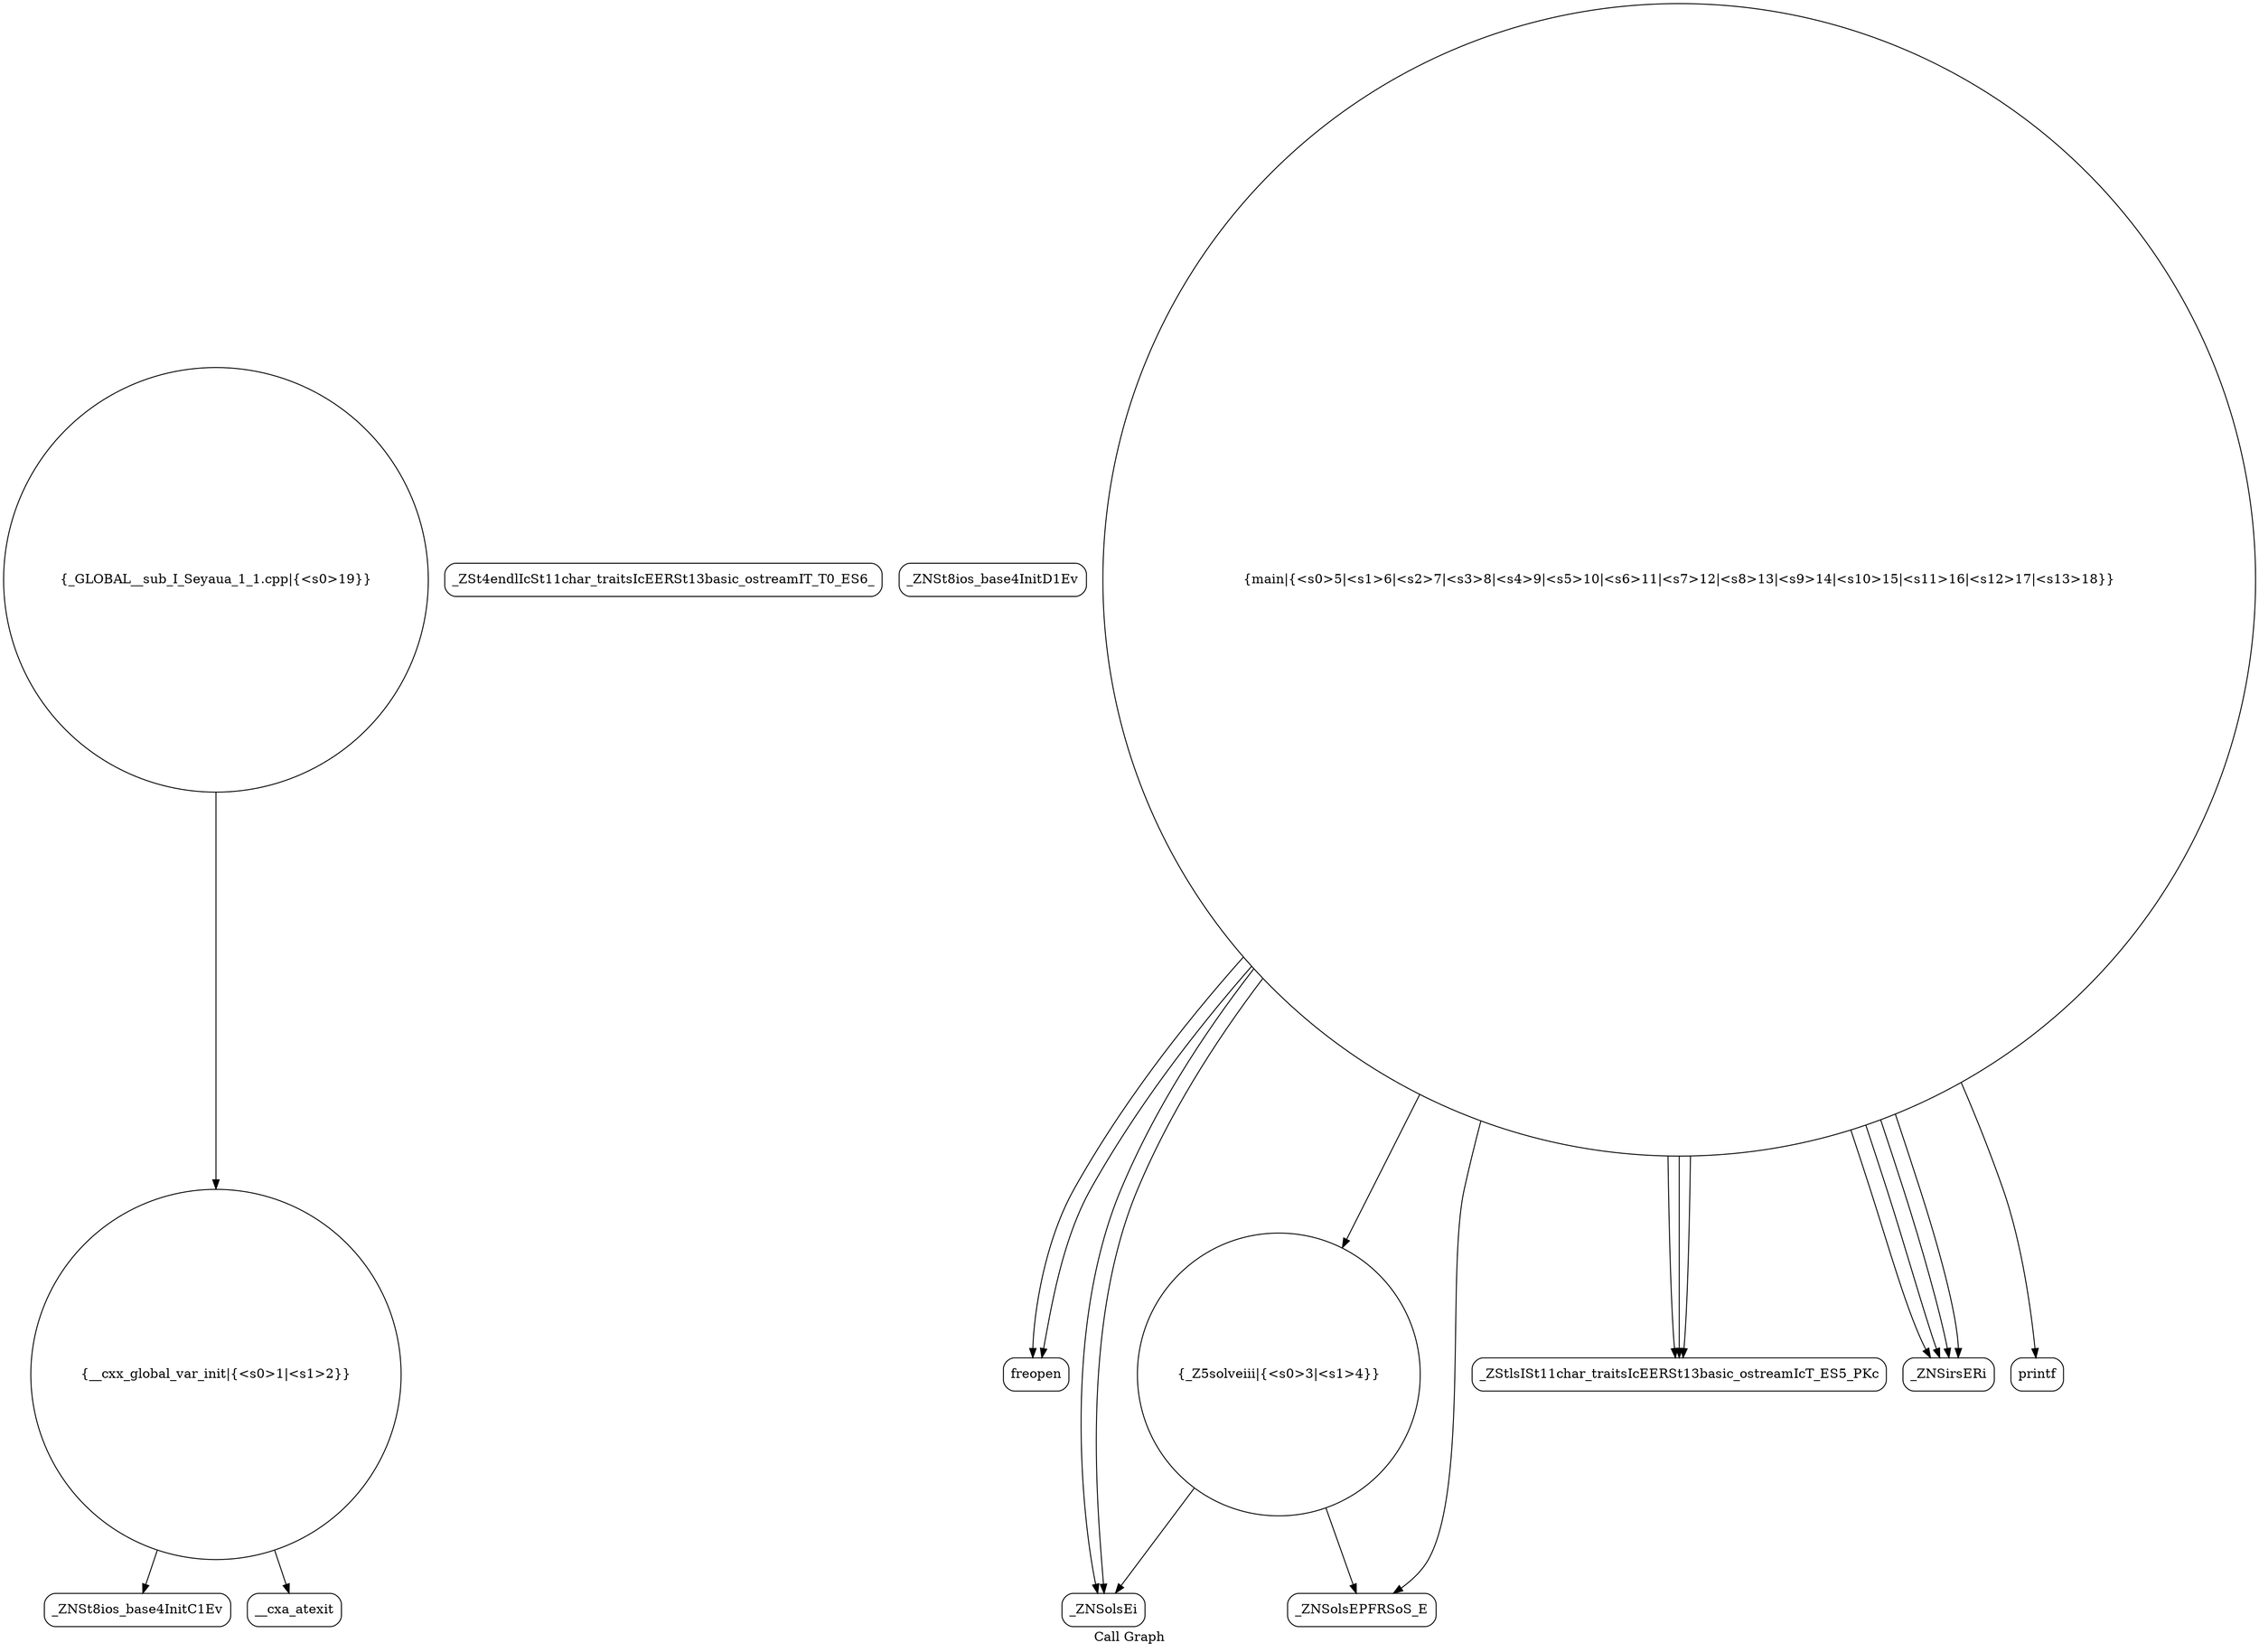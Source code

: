 digraph "Call Graph" {
	label="Call Graph";

	Node0x56434544bca0 [shape=record,shape=circle,label="{__cxx_global_var_init|{<s0>1|<s1>2}}"];
	Node0x56434544bca0:s0 -> Node0x56434544c130[color=black];
	Node0x56434544bca0:s1 -> Node0x56434544c230[color=black];
	Node0x56434544c430 [shape=record,shape=Mrecord,label="{_ZSt4endlIcSt11char_traitsIcEERSt13basic_ostreamIT_T0_ES6_}"];
	Node0x56434544c1b0 [shape=record,shape=Mrecord,label="{_ZNSt8ios_base4InitD1Ev}"];
	Node0x56434544c530 [shape=record,shape=Mrecord,label="{freopen}"];
	Node0x56434544c2b0 [shape=record,shape=circle,label="{_Z5solveiii|{<s0>3|<s1>4}}"];
	Node0x56434544c2b0:s0 -> Node0x56434544c330[color=black];
	Node0x56434544c2b0:s1 -> Node0x56434544c3b0[color=black];
	Node0x56434544c630 [shape=record,shape=Mrecord,label="{_ZStlsISt11char_traitsIcEERSt13basic_ostreamIcT_ES5_PKc}"];
	Node0x56434544c3b0 [shape=record,shape=Mrecord,label="{_ZNSolsEPFRSoS_E}"];
	Node0x56434544c730 [shape=record,shape=circle,label="{_GLOBAL__sub_I_Seyaua_1_1.cpp|{<s0>19}}"];
	Node0x56434544c730:s0 -> Node0x56434544bca0[color=black];
	Node0x56434544c130 [shape=record,shape=Mrecord,label="{_ZNSt8ios_base4InitC1Ev}"];
	Node0x56434544c4b0 [shape=record,shape=circle,label="{main|{<s0>5|<s1>6|<s2>7|<s3>8|<s4>9|<s5>10|<s6>11|<s7>12|<s8>13|<s9>14|<s10>15|<s11>16|<s12>17|<s13>18}}"];
	Node0x56434544c4b0:s0 -> Node0x56434544c530[color=black];
	Node0x56434544c4b0:s1 -> Node0x56434544c530[color=black];
	Node0x56434544c4b0:s2 -> Node0x56434544c5b0[color=black];
	Node0x56434544c4b0:s3 -> Node0x56434544c630[color=black];
	Node0x56434544c4b0:s4 -> Node0x56434544c330[color=black];
	Node0x56434544c4b0:s5 -> Node0x56434544c630[color=black];
	Node0x56434544c4b0:s6 -> Node0x56434544c5b0[color=black];
	Node0x56434544c4b0:s7 -> Node0x56434544c5b0[color=black];
	Node0x56434544c4b0:s8 -> Node0x56434544c5b0[color=black];
	Node0x56434544c4b0:s9 -> Node0x56434544c2b0[color=black];
	Node0x56434544c4b0:s10 -> Node0x56434544c6b0[color=black];
	Node0x56434544c4b0:s11 -> Node0x56434544c630[color=black];
	Node0x56434544c4b0:s12 -> Node0x56434544c330[color=black];
	Node0x56434544c4b0:s13 -> Node0x56434544c3b0[color=black];
	Node0x56434544c230 [shape=record,shape=Mrecord,label="{__cxa_atexit}"];
	Node0x56434544c5b0 [shape=record,shape=Mrecord,label="{_ZNSirsERi}"];
	Node0x56434544c330 [shape=record,shape=Mrecord,label="{_ZNSolsEi}"];
	Node0x56434544c6b0 [shape=record,shape=Mrecord,label="{printf}"];
}
